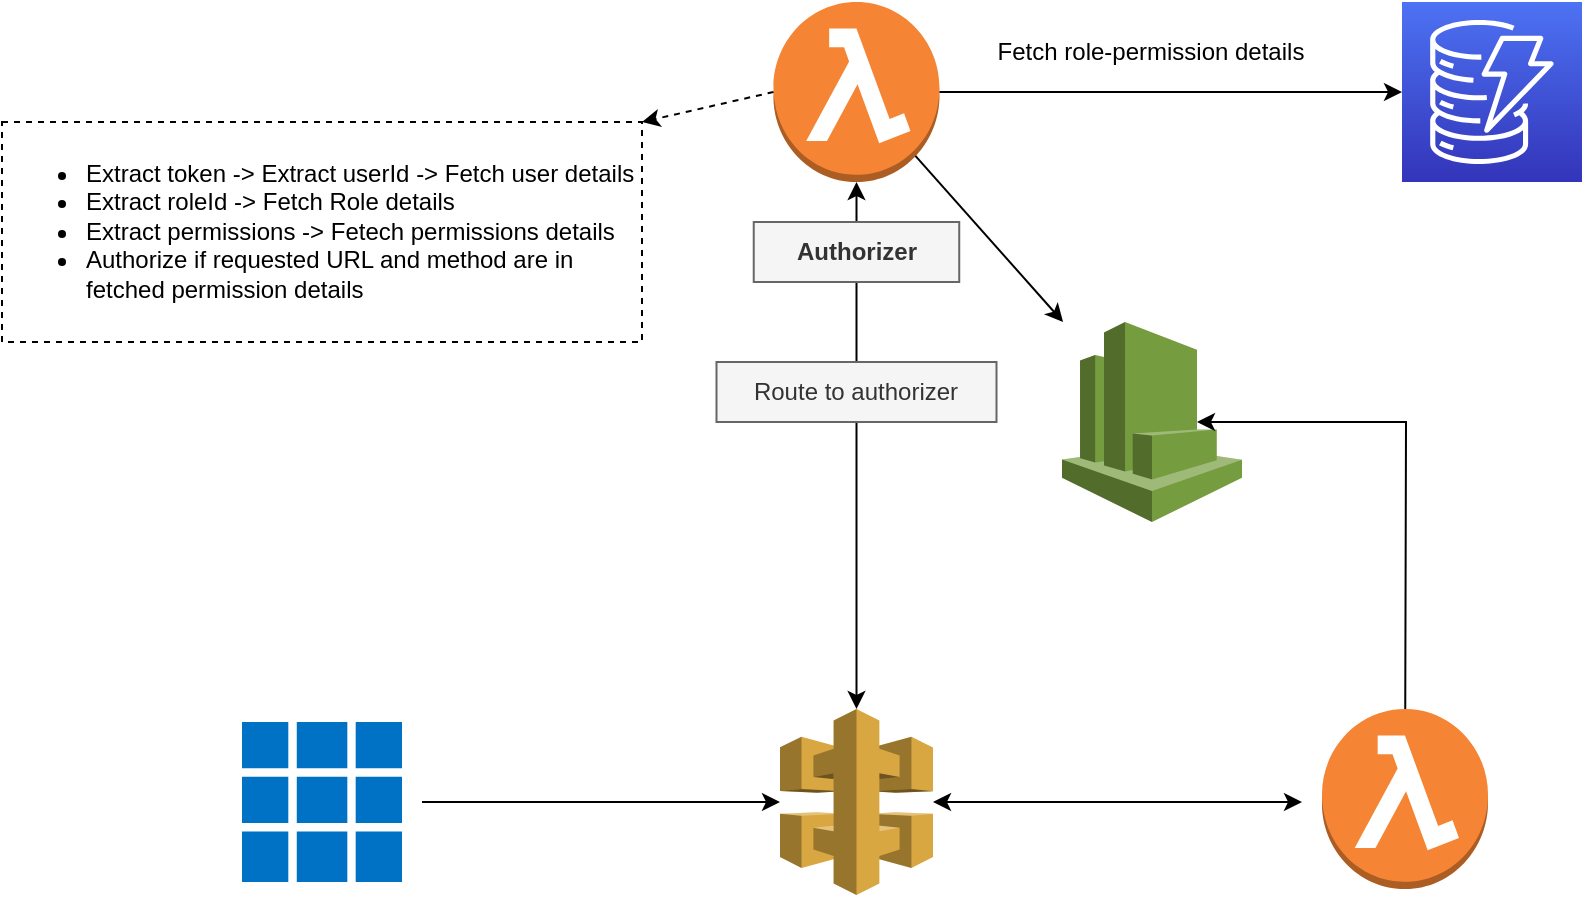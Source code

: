 <mxfile version="21.1.4" type="github">
  <diagram name="Page-1" id="tNFhh0o9X5lRHm_rHBKG">
    <mxGraphModel dx="1900" dy="545" grid="1" gridSize="10" guides="1" tooltips="1" connect="1" arrows="1" fold="1" page="1" pageScale="1" pageWidth="850" pageHeight="1100" math="0" shadow="0">
      <root>
        <mxCell id="0" />
        <mxCell id="1" parent="0" />
        <mxCell id="dUiwEd2J8DCF9xi4yPge-9" value="" style="endArrow=classic;startArrow=classic;html=1;rounded=0;entryX=0.5;entryY=1;entryDx=0;entryDy=0;entryPerimeter=0;exitX=0.5;exitY=0;exitDx=0;exitDy=0;exitPerimeter=0;" edge="1" parent="1" source="dUiwEd2J8DCF9xi4yPge-2" target="dUiwEd2J8DCF9xi4yPge-8">
          <mxGeometry width="50" height="50" relative="1" as="geometry">
            <mxPoint x="400" y="310" as="sourcePoint" />
            <mxPoint x="450" y="260" as="targetPoint" />
          </mxGeometry>
        </mxCell>
        <mxCell id="dUiwEd2J8DCF9xi4yPge-15" value="&lt;ul&gt;&lt;li&gt;Extract token -&amp;gt; Extract userId -&amp;gt; Fetch user details&lt;/li&gt;&lt;li&gt;Extract roleId -&amp;gt; Fetch Role details&lt;/li&gt;&lt;li&gt;Extract permissions -&amp;gt; Fetech permissions details&lt;/li&gt;&lt;li&gt;Authorize if requested URL and method are in fetched permission details&lt;/li&gt;&lt;/ul&gt;" style="rounded=0;whiteSpace=wrap;html=1;dashed=1;align=left;verticalAlign=top;" vertex="1" parent="1">
          <mxGeometry x="-40" y="180" width="320" height="110" as="geometry" />
        </mxCell>
        <mxCell id="dUiwEd2J8DCF9xi4yPge-1" value="" style="image;sketch=0;aspect=fixed;html=1;points=[];align=center;fontSize=12;image=img/lib/mscae/Client_Apps.svg;" vertex="1" parent="1">
          <mxGeometry x="80" y="480" width="80" height="80" as="geometry" />
        </mxCell>
        <mxCell id="dUiwEd2J8DCF9xi4yPge-2" value="" style="outlineConnect=0;dashed=0;verticalLabelPosition=bottom;verticalAlign=top;align=center;html=1;shape=mxgraph.aws3.api_gateway;fillColor=#D9A741;gradientColor=none;" vertex="1" parent="1">
          <mxGeometry x="349" y="473.5" width="76.5" height="93" as="geometry" />
        </mxCell>
        <mxCell id="dUiwEd2J8DCF9xi4yPge-3" value="" style="outlineConnect=0;dashed=0;verticalLabelPosition=bottom;verticalAlign=top;align=center;html=1;shape=mxgraph.aws3.lambda_function;fillColor=#F58534;gradientColor=none;" vertex="1" parent="1">
          <mxGeometry x="620" y="473.5" width="83" height="90" as="geometry" />
        </mxCell>
        <mxCell id="dUiwEd2J8DCF9xi4yPge-4" value="" style="outlineConnect=0;dashed=0;verticalLabelPosition=bottom;verticalAlign=top;align=center;html=1;shape=mxgraph.aws3.cloudwatch;fillColor=#759C3E;gradientColor=none;" vertex="1" parent="1">
          <mxGeometry x="490" y="280" width="90" height="100" as="geometry" />
        </mxCell>
        <mxCell id="dUiwEd2J8DCF9xi4yPge-6" value="" style="sketch=0;points=[[0,0,0],[0.25,0,0],[0.5,0,0],[0.75,0,0],[1,0,0],[0,1,0],[0.25,1,0],[0.5,1,0],[0.75,1,0],[1,1,0],[0,0.25,0],[0,0.5,0],[0,0.75,0],[1,0.25,0],[1,0.5,0],[1,0.75,0]];outlineConnect=0;fontColor=#232F3E;gradientColor=#4D72F3;gradientDirection=north;fillColor=#3334B9;strokeColor=#ffffff;dashed=0;verticalLabelPosition=bottom;verticalAlign=top;align=center;html=1;fontSize=12;fontStyle=0;aspect=fixed;shape=mxgraph.aws4.resourceIcon;resIcon=mxgraph.aws4.dynamodb;" vertex="1" parent="1">
          <mxGeometry x="660" y="120" width="90" height="90" as="geometry" />
        </mxCell>
        <mxCell id="dUiwEd2J8DCF9xi4yPge-8" value="" style="outlineConnect=0;dashed=0;verticalLabelPosition=bottom;verticalAlign=top;align=center;html=1;shape=mxgraph.aws3.lambda_function;fillColor=#F58534;gradientColor=none;" vertex="1" parent="1">
          <mxGeometry x="345.75" y="120" width="83" height="90" as="geometry" />
        </mxCell>
        <mxCell id="dUiwEd2J8DCF9xi4yPge-10" value="" style="endArrow=classic;startArrow=classic;html=1;rounded=0;" edge="1" parent="1" source="dUiwEd2J8DCF9xi4yPge-2">
          <mxGeometry width="50" height="50" relative="1" as="geometry">
            <mxPoint x="400" y="410" as="sourcePoint" />
            <mxPoint x="610" y="520" as="targetPoint" />
          </mxGeometry>
        </mxCell>
        <mxCell id="dUiwEd2J8DCF9xi4yPge-11" value="" style="endArrow=classic;html=1;rounded=0;" edge="1" parent="1" target="dUiwEd2J8DCF9xi4yPge-2">
          <mxGeometry width="50" height="50" relative="1" as="geometry">
            <mxPoint x="170" y="520" as="sourcePoint" />
            <mxPoint x="450" y="360" as="targetPoint" />
          </mxGeometry>
        </mxCell>
        <mxCell id="dUiwEd2J8DCF9xi4yPge-12" value="" style="endArrow=classic;html=1;rounded=0;exitX=0.855;exitY=0.855;exitDx=0;exitDy=0;exitPerimeter=0;" edge="1" parent="1" source="dUiwEd2J8DCF9xi4yPge-8" target="dUiwEd2J8DCF9xi4yPge-4">
          <mxGeometry width="50" height="50" relative="1" as="geometry">
            <mxPoint x="400" y="410" as="sourcePoint" />
            <mxPoint x="450" y="360" as="targetPoint" />
          </mxGeometry>
        </mxCell>
        <mxCell id="dUiwEd2J8DCF9xi4yPge-13" value="" style="endArrow=classic;html=1;rounded=0;entryX=0.75;entryY=0.5;entryDx=0;entryDy=0;entryPerimeter=0;" edge="1" parent="1" source="dUiwEd2J8DCF9xi4yPge-3" target="dUiwEd2J8DCF9xi4yPge-4">
          <mxGeometry width="50" height="50" relative="1" as="geometry">
            <mxPoint x="400" y="410" as="sourcePoint" />
            <mxPoint x="450" y="360" as="targetPoint" />
            <Array as="points">
              <mxPoint x="662" y="330" />
            </Array>
          </mxGeometry>
        </mxCell>
        <mxCell id="dUiwEd2J8DCF9xi4yPge-14" value="" style="endArrow=classic;html=1;rounded=0;entryX=0;entryY=0.5;entryDx=0;entryDy=0;entryPerimeter=0;exitX=1;exitY=0.5;exitDx=0;exitDy=0;exitPerimeter=0;" edge="1" parent="1" source="dUiwEd2J8DCF9xi4yPge-8" target="dUiwEd2J8DCF9xi4yPge-6">
          <mxGeometry width="50" height="50" relative="1" as="geometry">
            <mxPoint x="400" y="410" as="sourcePoint" />
            <mxPoint x="450" y="360" as="targetPoint" />
          </mxGeometry>
        </mxCell>
        <mxCell id="dUiwEd2J8DCF9xi4yPge-16" value="" style="endArrow=classic;html=1;rounded=0;entryX=1;entryY=0;entryDx=0;entryDy=0;exitX=0;exitY=0.5;exitDx=0;exitDy=0;exitPerimeter=0;dashed=1;" edge="1" parent="1" source="dUiwEd2J8DCF9xi4yPge-8" target="dUiwEd2J8DCF9xi4yPge-15">
          <mxGeometry width="50" height="50" relative="1" as="geometry">
            <mxPoint x="360" y="500" as="sourcePoint" />
            <mxPoint x="410" y="450" as="targetPoint" />
          </mxGeometry>
        </mxCell>
        <mxCell id="dUiwEd2J8DCF9xi4yPge-17" value="Route to authorizer" style="text;html=1;align=center;verticalAlign=middle;whiteSpace=wrap;rounded=0;fillColor=#f5f5f5;fontColor=#333333;strokeColor=#666666;" vertex="1" parent="1">
          <mxGeometry x="317.25" y="300" width="140" height="30" as="geometry" />
        </mxCell>
        <mxCell id="dUiwEd2J8DCF9xi4yPge-19" value="&lt;b&gt;Authorizer&lt;/b&gt;" style="text;html=1;align=center;verticalAlign=middle;whiteSpace=wrap;rounded=0;fillColor=#f5f5f5;fontColor=#333333;strokeColor=#666666;" vertex="1" parent="1">
          <mxGeometry x="335.87" y="230" width="102.75" height="30" as="geometry" />
        </mxCell>
        <mxCell id="dUiwEd2J8DCF9xi4yPge-20" value="Fetch role-permission details" style="text;html=1;strokeColor=none;fillColor=none;align=center;verticalAlign=middle;whiteSpace=wrap;rounded=0;" vertex="1" parent="1">
          <mxGeometry x="414.38" y="130" width="241.25" height="30" as="geometry" />
        </mxCell>
      </root>
    </mxGraphModel>
  </diagram>
</mxfile>

